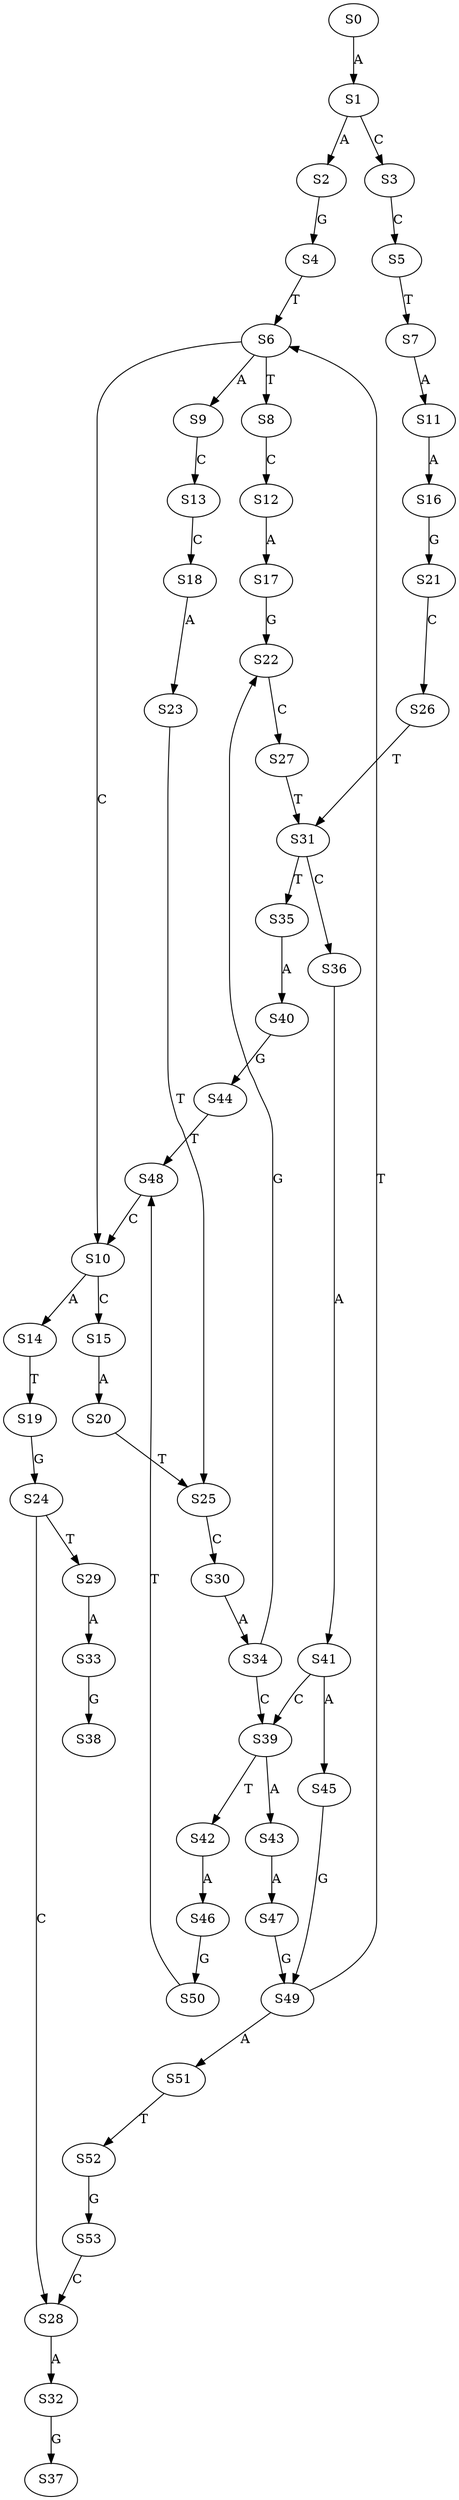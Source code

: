 strict digraph  {
	S0 -> S1 [ label = A ];
	S1 -> S2 [ label = A ];
	S1 -> S3 [ label = C ];
	S2 -> S4 [ label = G ];
	S3 -> S5 [ label = C ];
	S4 -> S6 [ label = T ];
	S5 -> S7 [ label = T ];
	S6 -> S8 [ label = T ];
	S6 -> S9 [ label = A ];
	S6 -> S10 [ label = C ];
	S7 -> S11 [ label = A ];
	S8 -> S12 [ label = C ];
	S9 -> S13 [ label = C ];
	S10 -> S14 [ label = A ];
	S10 -> S15 [ label = C ];
	S11 -> S16 [ label = A ];
	S12 -> S17 [ label = A ];
	S13 -> S18 [ label = C ];
	S14 -> S19 [ label = T ];
	S15 -> S20 [ label = A ];
	S16 -> S21 [ label = G ];
	S17 -> S22 [ label = G ];
	S18 -> S23 [ label = A ];
	S19 -> S24 [ label = G ];
	S20 -> S25 [ label = T ];
	S21 -> S26 [ label = C ];
	S22 -> S27 [ label = C ];
	S23 -> S25 [ label = T ];
	S24 -> S28 [ label = C ];
	S24 -> S29 [ label = T ];
	S25 -> S30 [ label = C ];
	S26 -> S31 [ label = T ];
	S27 -> S31 [ label = T ];
	S28 -> S32 [ label = A ];
	S29 -> S33 [ label = A ];
	S30 -> S34 [ label = A ];
	S31 -> S35 [ label = T ];
	S31 -> S36 [ label = C ];
	S32 -> S37 [ label = G ];
	S33 -> S38 [ label = G ];
	S34 -> S39 [ label = C ];
	S34 -> S22 [ label = G ];
	S35 -> S40 [ label = A ];
	S36 -> S41 [ label = A ];
	S39 -> S42 [ label = T ];
	S39 -> S43 [ label = A ];
	S40 -> S44 [ label = G ];
	S41 -> S45 [ label = A ];
	S41 -> S39 [ label = C ];
	S42 -> S46 [ label = A ];
	S43 -> S47 [ label = A ];
	S44 -> S48 [ label = T ];
	S45 -> S49 [ label = G ];
	S46 -> S50 [ label = G ];
	S47 -> S49 [ label = G ];
	S48 -> S10 [ label = C ];
	S49 -> S51 [ label = A ];
	S49 -> S6 [ label = T ];
	S50 -> S48 [ label = T ];
	S51 -> S52 [ label = T ];
	S52 -> S53 [ label = G ];
	S53 -> S28 [ label = C ];
}
